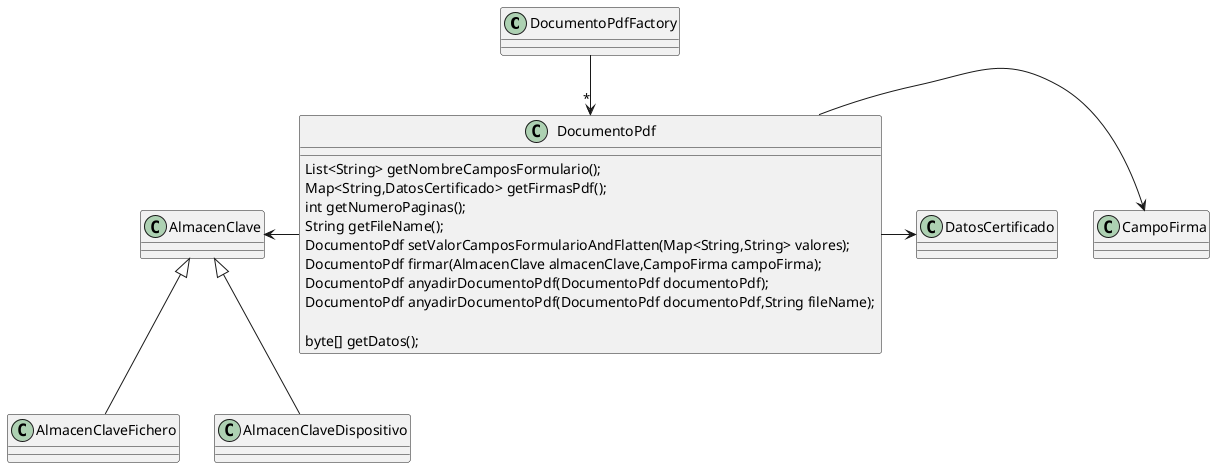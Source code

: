 @startuml

DocumentoPdfFactory --> "*" DocumentoPdf

 AlmacenClave <- DocumentoPdf
DocumentoPdf -> CampoFirma
DocumentoPdf -> DatosCertificado
AlmacenClave <|-- AlmacenClaveFichero
AlmacenClave <|-- AlmacenClaveDispositivo

class DocumentoPdf {
    List<String> getNombreCamposFormulario();
    Map<String,DatosCertificado> getFirmasPdf();
    int getNumeroPaginas();
    String getFileName();


    DocumentoPdf setValorCamposFormularioAndFlatten(Map<String,String> valores);
    DocumentoPdf firmar(AlmacenClave almacenClave,CampoFirma campoFirma);
    DocumentoPdf anyadirDocumentoPdf(DocumentoPdf documentoPdf);
    DocumentoPdf anyadirDocumentoPdf(DocumentoPdf documentoPdf,String fileName);

    byte[] getDatos();
}

@enduml